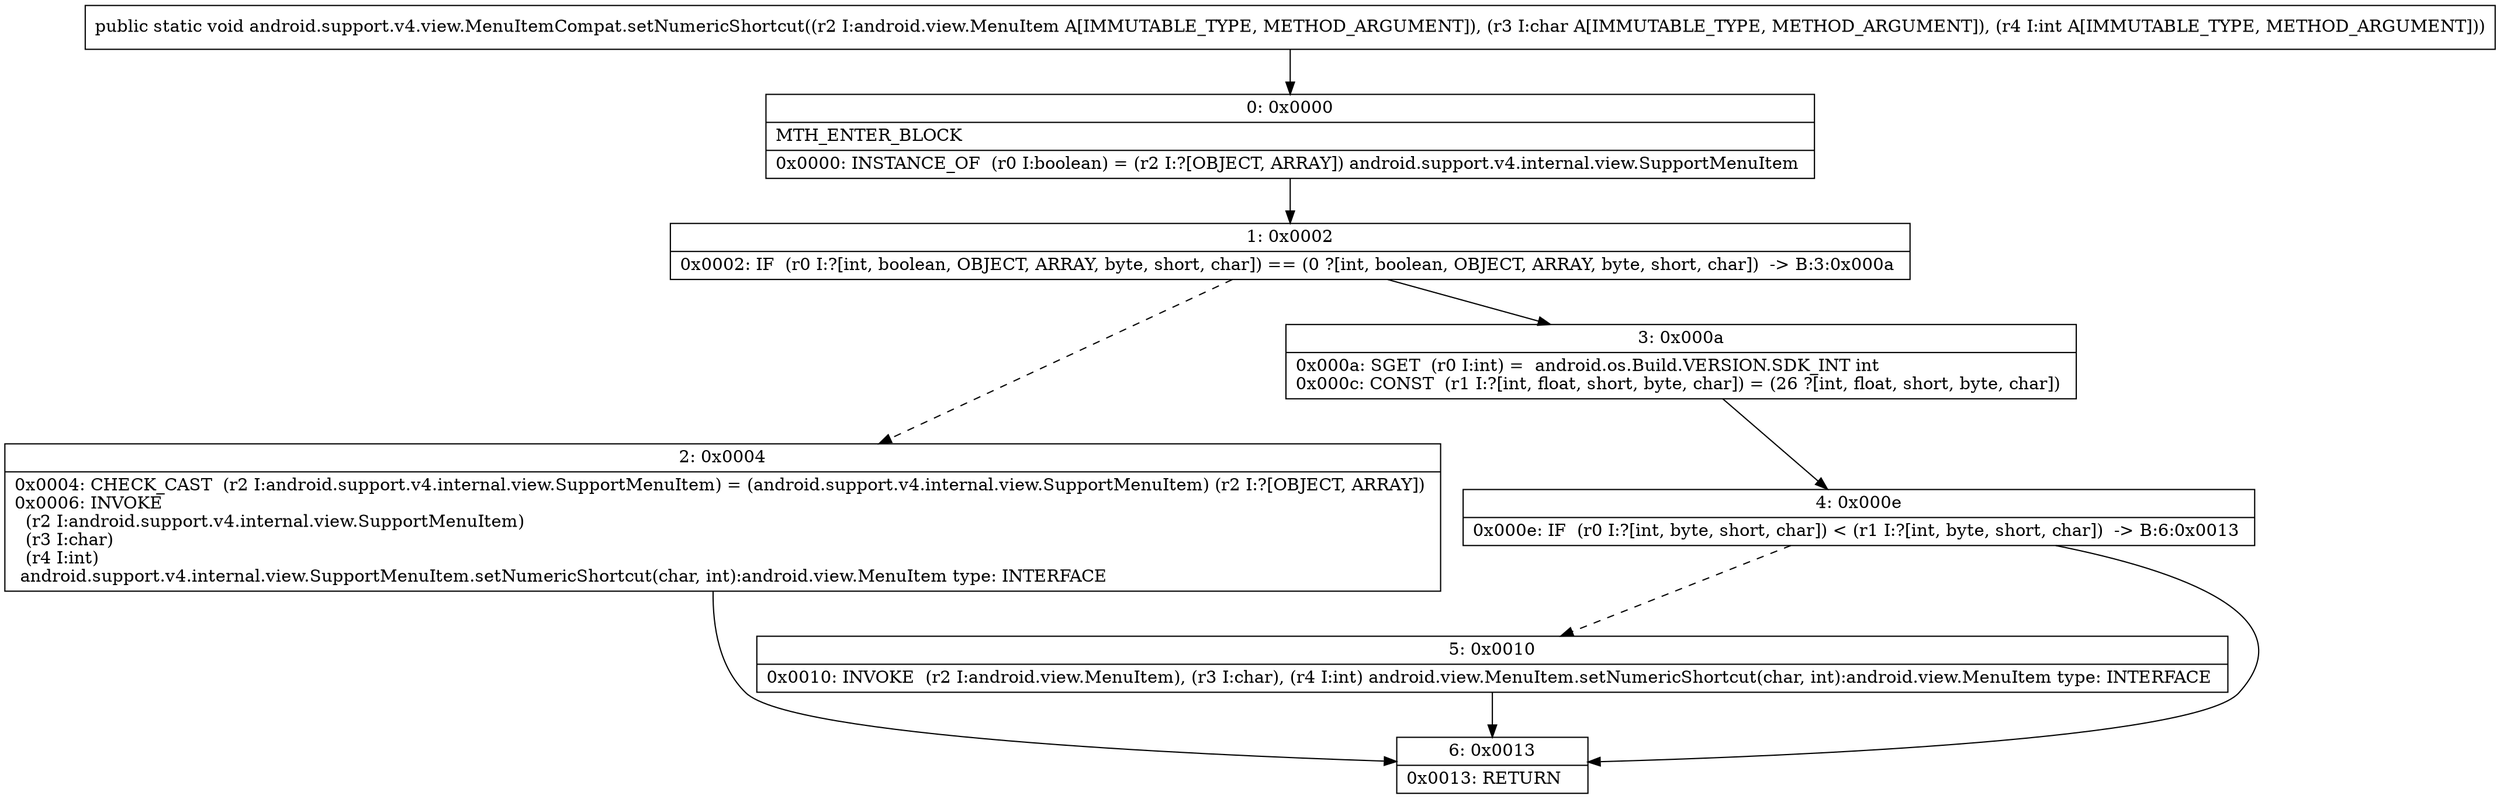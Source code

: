 digraph "CFG forandroid.support.v4.view.MenuItemCompat.setNumericShortcut(Landroid\/view\/MenuItem;CI)V" {
Node_0 [shape=record,label="{0\:\ 0x0000|MTH_ENTER_BLOCK\l|0x0000: INSTANCE_OF  (r0 I:boolean) = (r2 I:?[OBJECT, ARRAY]) android.support.v4.internal.view.SupportMenuItem \l}"];
Node_1 [shape=record,label="{1\:\ 0x0002|0x0002: IF  (r0 I:?[int, boolean, OBJECT, ARRAY, byte, short, char]) == (0 ?[int, boolean, OBJECT, ARRAY, byte, short, char])  \-\> B:3:0x000a \l}"];
Node_2 [shape=record,label="{2\:\ 0x0004|0x0004: CHECK_CAST  (r2 I:android.support.v4.internal.view.SupportMenuItem) = (android.support.v4.internal.view.SupportMenuItem) (r2 I:?[OBJECT, ARRAY]) \l0x0006: INVOKE  \l  (r2 I:android.support.v4.internal.view.SupportMenuItem)\l  (r3 I:char)\l  (r4 I:int)\l android.support.v4.internal.view.SupportMenuItem.setNumericShortcut(char, int):android.view.MenuItem type: INTERFACE \l}"];
Node_3 [shape=record,label="{3\:\ 0x000a|0x000a: SGET  (r0 I:int) =  android.os.Build.VERSION.SDK_INT int \l0x000c: CONST  (r1 I:?[int, float, short, byte, char]) = (26 ?[int, float, short, byte, char]) \l}"];
Node_4 [shape=record,label="{4\:\ 0x000e|0x000e: IF  (r0 I:?[int, byte, short, char]) \< (r1 I:?[int, byte, short, char])  \-\> B:6:0x0013 \l}"];
Node_5 [shape=record,label="{5\:\ 0x0010|0x0010: INVOKE  (r2 I:android.view.MenuItem), (r3 I:char), (r4 I:int) android.view.MenuItem.setNumericShortcut(char, int):android.view.MenuItem type: INTERFACE \l}"];
Node_6 [shape=record,label="{6\:\ 0x0013|0x0013: RETURN   \l}"];
MethodNode[shape=record,label="{public static void android.support.v4.view.MenuItemCompat.setNumericShortcut((r2 I:android.view.MenuItem A[IMMUTABLE_TYPE, METHOD_ARGUMENT]), (r3 I:char A[IMMUTABLE_TYPE, METHOD_ARGUMENT]), (r4 I:int A[IMMUTABLE_TYPE, METHOD_ARGUMENT])) }"];
MethodNode -> Node_0;
Node_0 -> Node_1;
Node_1 -> Node_2[style=dashed];
Node_1 -> Node_3;
Node_2 -> Node_6;
Node_3 -> Node_4;
Node_4 -> Node_5[style=dashed];
Node_4 -> Node_6;
Node_5 -> Node_6;
}

